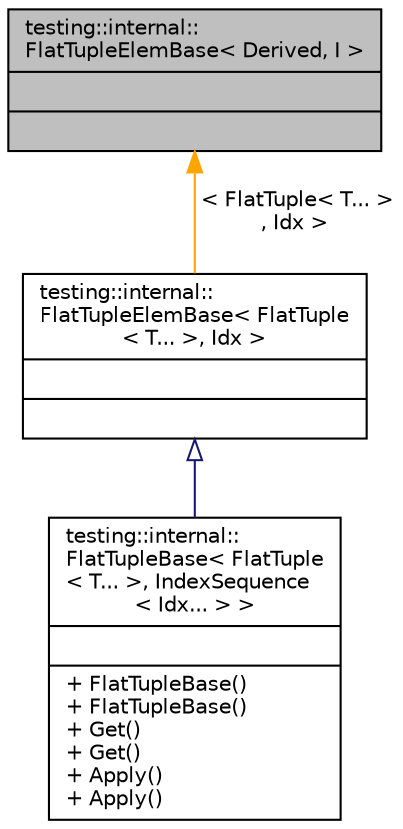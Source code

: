 digraph "testing::internal::FlatTupleElemBase&lt; Derived, I &gt;"
{
 // LATEX_PDF_SIZE
  bgcolor="transparent";
  edge [fontname="Helvetica",fontsize="10",labelfontname="Helvetica",labelfontsize="10"];
  node [fontname="Helvetica",fontsize="10",shape=record];
  Node1 [label="{testing::internal::\lFlatTupleElemBase\< Derived, I \>\n||}",height=0.2,width=0.4,color="black", fillcolor="grey75", style="filled", fontcolor="black",tooltip=" "];
  Node1 -> Node2 [dir="back",color="orange",fontsize="10",style="solid",label=" \< FlatTuple\< T... \>\l, Idx \>" ,fontname="Helvetica"];
  Node2 [label="{testing::internal::\lFlatTupleElemBase\< FlatTuple\l\< T... \>, Idx \>\n||}",height=0.2,width=0.4,color="black",URL="$structtesting_1_1internal_1_1FlatTupleElemBase.html",tooltip=" "];
  Node2 -> Node3 [dir="back",color="midnightblue",fontsize="10",style="solid",arrowtail="onormal",fontname="Helvetica"];
  Node3 [label="{testing::internal::\lFlatTupleBase\< FlatTuple\l\< T... \>, IndexSequence\l\< Idx... \> \>\n||+ FlatTupleBase()\l+ FlatTupleBase()\l+ Get()\l+ Get()\l+ Apply()\l+ Apply()\l}",height=0.2,width=0.4,color="black",URL="$structtesting_1_1internal_1_1FlatTupleBase_3_01FlatTuple_3_01T_8_8_8_01_4_00_01IndexSequence_3_01Idx_8_8_8_01_4_01_4.html",tooltip=" "];
}
